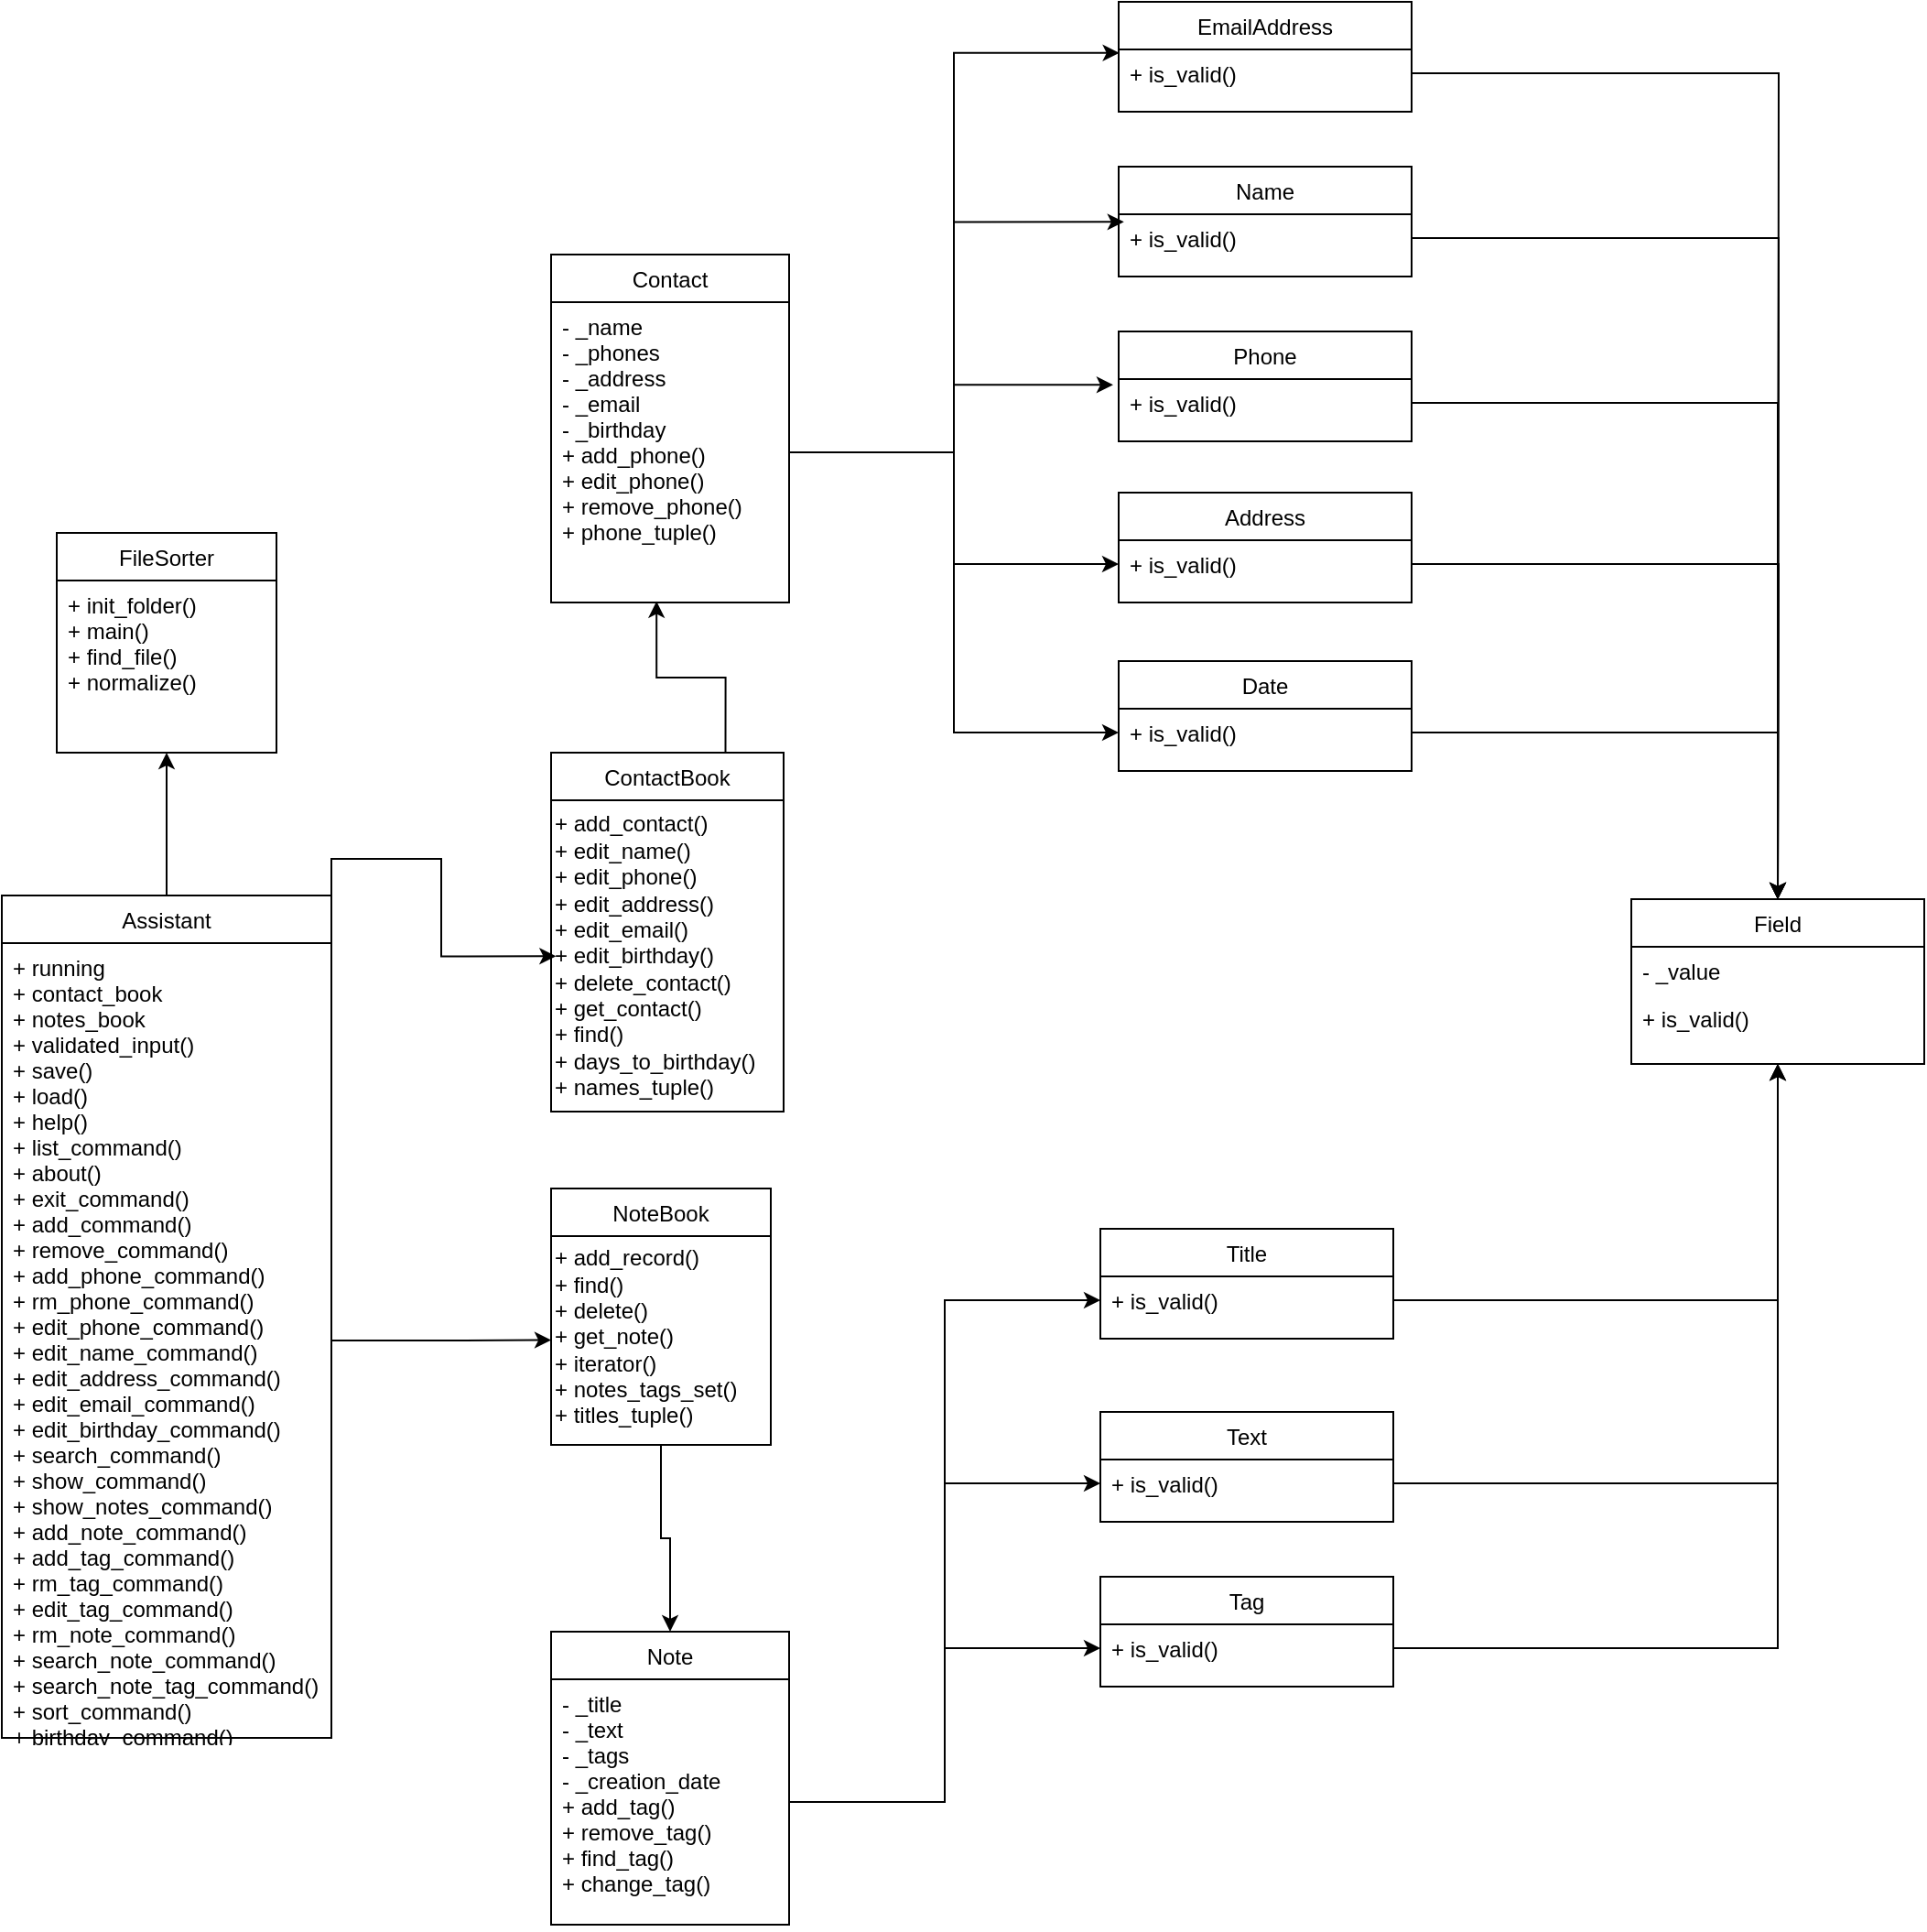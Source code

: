 <mxfile version="23.0.2" type="device">
  <diagram name="Page-1" id="e7e014a7-5840-1c2e-5031-d8a46d1fe8dd">
    <mxGraphModel dx="3077" dy="1630" grid="1" gridSize="10" guides="1" tooltips="1" connect="1" arrows="1" fold="1" page="1" pageScale="1" pageWidth="1169" pageHeight="826" background="none" math="0" shadow="0">
      <root>
        <mxCell id="0" />
        <mxCell id="1" parent="0" />
        <mxCell id="CJWO5uIFAEIvbtH7xIn5-64" style="edgeStyle=orthogonalEdgeStyle;rounded=0;orthogonalLoop=1;jettySize=auto;html=1;exitX=0.5;exitY=0;exitDx=0;exitDy=0;entryX=0.5;entryY=1;entryDx=0;entryDy=0;" edge="1" parent="1" source="CJWO5uIFAEIvbtH7xIn5-1" target="CJWO5uIFAEIvbtH7xIn5-7">
          <mxGeometry relative="1" as="geometry" />
        </mxCell>
        <mxCell id="CJWO5uIFAEIvbtH7xIn5-1" value="Assistant" style="swimlane;fontStyle=0;align=center;verticalAlign=top;childLayout=stackLayout;horizontal=1;startSize=26;horizontalStack=0;resizeParent=1;resizeLast=0;collapsible=1;marginBottom=0;rounded=0;shadow=0;strokeWidth=1;" vertex="1" parent="1">
          <mxGeometry x="-1120" y="-322" width="180" height="460" as="geometry">
            <mxRectangle x="-1120" y="-32" width="160" height="26" as="alternateBounds" />
          </mxGeometry>
        </mxCell>
        <mxCell id="CJWO5uIFAEIvbtH7xIn5-2" value="+ running&#xa;+ contact_book&#xa;+ notes_book&#xa;+ validated_input()&#xa;+ save()&#xa;+ load()&#xa;+ help()&#xa;+ list_command()&#xa;+ about()&#xa;+ exit_command()&#xa;+ add_command()&#xa;+ remove_command()&#xa;+ add_phone_command()&#xa;+ rm_phone_command()&#xa;+ edit_phone_command()&#xa;+ edit_name_command()&#xa;+ edit_address_command()&#xa;+ edit_email_command()&#xa;+ edit_birthday_command()&#xa;+ search_command()&#xa;+ show_command()&#xa;+ show_notes_command()&#xa;+ add_note_command()&#xa;+ add_tag_command()&#xa;+ rm_tag_command()&#xa;+ edit_tag_command()&#xa;+ rm_note_command()&#xa;+ search_note_command()&#xa;+ search_note_tag_command()&#xa;+ sort_command()&#xa;+ birthday_command()&#xa;+ main_loop()" style="text;align=left;verticalAlign=top;spacingLeft=4;spacingRight=4;overflow=hidden;rotatable=0;points=[[0,0.5],[1,0.5]];portConstraint=eastwest;rounded=0;shadow=0;html=0;" vertex="1" parent="CJWO5uIFAEIvbtH7xIn5-1">
          <mxGeometry y="26" width="180" height="434" as="geometry" />
        </mxCell>
        <mxCell id="CJWO5uIFAEIvbtH7xIn5-3" value="ContactBook" style="swimlane;fontStyle=0;align=center;verticalAlign=top;childLayout=stackLayout;horizontal=1;startSize=26;horizontalStack=0;resizeParent=1;resizeLast=0;collapsible=1;marginBottom=0;rounded=0;shadow=0;strokeWidth=1;" vertex="1" parent="1">
          <mxGeometry x="-820" y="-400" width="127" height="196" as="geometry">
            <mxRectangle x="550" y="140" width="160" height="26" as="alternateBounds" />
          </mxGeometry>
        </mxCell>
        <mxCell id="CJWO5uIFAEIvbtH7xIn5-4" value="+&amp;nbsp;add_contact()&lt;br&gt;+&amp;nbsp;edit_name()&lt;br&gt;+&amp;nbsp;edit_phone()&lt;br&gt;+&amp;nbsp;edit_address()&lt;br&gt;+ edit_email()&lt;br&gt;+&amp;nbsp;edit_birthday()&lt;br&gt;+&amp;nbsp;delete_contact()&lt;br&gt;+&amp;nbsp;get_contact()&lt;br&gt;+&amp;nbsp;find()&lt;br&gt;+&amp;nbsp;days_to_birthday()&lt;br&gt;+&amp;nbsp;names_tuple()" style="text;html=1;align=left;verticalAlign=middle;resizable=0;points=[];autosize=1;strokeColor=none;fillColor=none;" vertex="1" parent="CJWO5uIFAEIvbtH7xIn5-3">
          <mxGeometry y="26" width="127" height="170" as="geometry" />
        </mxCell>
        <mxCell id="CJWO5uIFAEIvbtH7xIn5-73" style="edgeStyle=orthogonalEdgeStyle;rounded=0;orthogonalLoop=1;jettySize=auto;html=1;exitX=0.5;exitY=1;exitDx=0;exitDy=0;entryX=0.5;entryY=0;entryDx=0;entryDy=0;" edge="1" parent="1" source="CJWO5uIFAEIvbtH7xIn5-5" target="CJWO5uIFAEIvbtH7xIn5-57">
          <mxGeometry relative="1" as="geometry" />
        </mxCell>
        <mxCell id="CJWO5uIFAEIvbtH7xIn5-5" value="NoteBook" style="swimlane;fontStyle=0;align=center;verticalAlign=top;childLayout=stackLayout;horizontal=1;startSize=26;horizontalStack=0;resizeParent=1;resizeLast=0;collapsible=1;marginBottom=0;rounded=0;shadow=0;strokeWidth=1;" vertex="1" parent="1">
          <mxGeometry x="-820" y="-162" width="120" height="140" as="geometry">
            <mxRectangle x="-820" y="128" width="160" height="26" as="alternateBounds" />
          </mxGeometry>
        </mxCell>
        <mxCell id="CJWO5uIFAEIvbtH7xIn5-6" value="+ add_record()&lt;br&gt;+ find()&lt;br&gt;&lt;font face=&quot;Helvetica&quot;&gt;+ delete()&lt;br&gt;&lt;/font&gt;+ get_note()&lt;br&gt;+ iterator()&lt;br&gt;&lt;span style=&quot;background-color: rgb(255, 255, 255);&quot;&gt;+ notes_tags_set()&lt;br&gt;+ titles_tuple()&lt;br&gt;&lt;/span&gt;" style="text;html=1;align=left;verticalAlign=middle;resizable=0;points=[];autosize=1;strokeColor=none;fillColor=none;" vertex="1" parent="CJWO5uIFAEIvbtH7xIn5-5">
          <mxGeometry y="26" width="120" height="110" as="geometry" />
        </mxCell>
        <mxCell id="CJWO5uIFAEIvbtH7xIn5-7" value="FileSorter" style="swimlane;fontStyle=0;align=center;verticalAlign=top;childLayout=stackLayout;horizontal=1;startSize=26;horizontalStack=0;resizeParent=1;resizeLast=0;collapsible=1;marginBottom=0;rounded=0;shadow=0;strokeWidth=1;" vertex="1" parent="1">
          <mxGeometry x="-1090" y="-520" width="120" height="120" as="geometry">
            <mxRectangle x="550" y="140" width="160" height="26" as="alternateBounds" />
          </mxGeometry>
        </mxCell>
        <mxCell id="CJWO5uIFAEIvbtH7xIn5-8" value="+ init_folder()&#xa;+ main()&#xa;+ find_file()&#xa;+ normalize()" style="text;align=left;verticalAlign=top;spacingLeft=4;spacingRight=4;overflow=hidden;rotatable=0;points=[[0,0.5],[1,0.5]];portConstraint=eastwest;rounded=0;shadow=0;html=0;" vertex="1" parent="CJWO5uIFAEIvbtH7xIn5-7">
          <mxGeometry y="26" width="120" height="84" as="geometry" />
        </mxCell>
        <mxCell id="CJWO5uIFAEIvbtH7xIn5-13" value="Contact" style="swimlane;fontStyle=0;align=center;verticalAlign=top;childLayout=stackLayout;horizontal=1;startSize=26;horizontalStack=0;resizeParent=1;resizeLast=0;collapsible=1;marginBottom=0;rounded=0;shadow=0;strokeWidth=1;" vertex="1" parent="1">
          <mxGeometry x="-820" y="-672" width="130" height="190" as="geometry">
            <mxRectangle x="150" width="160" height="26" as="alternateBounds" />
          </mxGeometry>
        </mxCell>
        <mxCell id="CJWO5uIFAEIvbtH7xIn5-14" value="- _name&#xa;- _phones&#xa;- _address&#xa;- _email&#xa;- _birthday&#xa;+ add_phone()&#xa;+ edit_phone()&#xa;+ remove_phone()&#xa;+ phone_tuple()" style="text;align=left;verticalAlign=top;spacingLeft=4;spacingRight=4;overflow=hidden;rotatable=0;points=[[0,0.5],[1,0.5]];portConstraint=eastwest;rounded=0;shadow=0;html=0;" vertex="1" parent="CJWO5uIFAEIvbtH7xIn5-13">
          <mxGeometry y="26" width="130" height="164" as="geometry" />
        </mxCell>
        <mxCell id="CJWO5uIFAEIvbtH7xIn5-17" value="Address" style="swimlane;fontStyle=0;align=center;verticalAlign=top;childLayout=stackLayout;horizontal=1;startSize=26;horizontalStack=0;resizeParent=1;resizeLast=0;collapsible=1;marginBottom=0;rounded=0;shadow=0;strokeWidth=1;" vertex="1" parent="1">
          <mxGeometry x="-510" y="-542" width="160" height="60" as="geometry">
            <mxRectangle x="550" y="140" width="160" height="26" as="alternateBounds" />
          </mxGeometry>
        </mxCell>
        <mxCell id="CJWO5uIFAEIvbtH7xIn5-88" style="edgeStyle=orthogonalEdgeStyle;rounded=0;orthogonalLoop=1;jettySize=auto;html=1;exitX=1;exitY=0.5;exitDx=0;exitDy=0;" edge="1" parent="CJWO5uIFAEIvbtH7xIn5-17" source="CJWO5uIFAEIvbtH7xIn5-18">
          <mxGeometry relative="1" as="geometry">
            <mxPoint x="360" y="222" as="targetPoint" />
          </mxGeometry>
        </mxCell>
        <mxCell id="CJWO5uIFAEIvbtH7xIn5-18" value="+ is_valid()" style="text;align=left;verticalAlign=top;spacingLeft=4;spacingRight=4;overflow=hidden;rotatable=0;points=[[0,0.5],[1,0.5]];portConstraint=eastwest;rounded=0;shadow=0;html=0;" vertex="1" parent="CJWO5uIFAEIvbtH7xIn5-17">
          <mxGeometry y="26" width="160" height="26" as="geometry" />
        </mxCell>
        <mxCell id="CJWO5uIFAEIvbtH7xIn5-19" value="Date" style="swimlane;fontStyle=0;align=center;verticalAlign=top;childLayout=stackLayout;horizontal=1;startSize=26;horizontalStack=0;resizeParent=1;resizeLast=0;collapsible=1;marginBottom=0;rounded=0;shadow=0;strokeWidth=1;" vertex="1" parent="1">
          <mxGeometry x="-510" y="-450" width="160" height="60" as="geometry">
            <mxRectangle x="550" y="140" width="160" height="26" as="alternateBounds" />
          </mxGeometry>
        </mxCell>
        <mxCell id="CJWO5uIFAEIvbtH7xIn5-20" value="+ is_valid()" style="text;align=left;verticalAlign=top;spacingLeft=4;spacingRight=4;overflow=hidden;rotatable=0;points=[[0,0.5],[1,0.5]];portConstraint=eastwest;rounded=0;shadow=0;html=0;" vertex="1" parent="CJWO5uIFAEIvbtH7xIn5-19">
          <mxGeometry y="26" width="160" height="26" as="geometry" />
        </mxCell>
        <mxCell id="CJWO5uIFAEIvbtH7xIn5-21" value="EmailAddress" style="swimlane;fontStyle=0;align=center;verticalAlign=top;childLayout=stackLayout;horizontal=1;startSize=26;horizontalStack=0;resizeParent=1;resizeLast=0;collapsible=1;marginBottom=0;rounded=0;shadow=0;strokeWidth=1;" vertex="1" parent="1">
          <mxGeometry x="-510" y="-810" width="160" height="60" as="geometry">
            <mxRectangle x="550" y="140" width="160" height="26" as="alternateBounds" />
          </mxGeometry>
        </mxCell>
        <mxCell id="CJWO5uIFAEIvbtH7xIn5-94" style="edgeStyle=orthogonalEdgeStyle;rounded=0;orthogonalLoop=1;jettySize=auto;html=1;exitX=1;exitY=0.5;exitDx=0;exitDy=0;" edge="1" parent="CJWO5uIFAEIvbtH7xIn5-21" source="CJWO5uIFAEIvbtH7xIn5-22">
          <mxGeometry relative="1" as="geometry">
            <mxPoint x="360" y="490" as="targetPoint" />
          </mxGeometry>
        </mxCell>
        <mxCell id="CJWO5uIFAEIvbtH7xIn5-22" value="+ is_valid()" style="text;align=left;verticalAlign=top;spacingLeft=4;spacingRight=4;overflow=hidden;rotatable=0;points=[[0,0.5],[1,0.5]];portConstraint=eastwest;rounded=0;shadow=0;html=0;" vertex="1" parent="CJWO5uIFAEIvbtH7xIn5-21">
          <mxGeometry y="26" width="160" height="26" as="geometry" />
        </mxCell>
        <mxCell id="CJWO5uIFAEIvbtH7xIn5-23" value="Name" style="swimlane;fontStyle=0;align=center;verticalAlign=top;childLayout=stackLayout;horizontal=1;startSize=26;horizontalStack=0;resizeParent=1;resizeLast=0;collapsible=1;marginBottom=0;rounded=0;shadow=0;strokeWidth=1;" vertex="1" parent="1">
          <mxGeometry x="-510" y="-720" width="160" height="60" as="geometry">
            <mxRectangle x="550" y="140" width="160" height="26" as="alternateBounds" />
          </mxGeometry>
        </mxCell>
        <mxCell id="CJWO5uIFAEIvbtH7xIn5-93" style="edgeStyle=orthogonalEdgeStyle;rounded=0;orthogonalLoop=1;jettySize=auto;html=1;exitX=1;exitY=0.5;exitDx=0;exitDy=0;" edge="1" parent="CJWO5uIFAEIvbtH7xIn5-23" source="CJWO5uIFAEIvbtH7xIn5-24">
          <mxGeometry relative="1" as="geometry">
            <mxPoint x="360" y="400" as="targetPoint" />
          </mxGeometry>
        </mxCell>
        <mxCell id="CJWO5uIFAEIvbtH7xIn5-24" value="+ is_valid()" style="text;align=left;verticalAlign=top;spacingLeft=4;spacingRight=4;overflow=hidden;rotatable=0;points=[[0,0.5],[1,0.5]];portConstraint=eastwest;rounded=0;shadow=0;html=0;" vertex="1" parent="CJWO5uIFAEIvbtH7xIn5-23">
          <mxGeometry y="26" width="160" height="26" as="geometry" />
        </mxCell>
        <mxCell id="CJWO5uIFAEIvbtH7xIn5-25" value="Phone" style="swimlane;fontStyle=0;align=center;verticalAlign=top;childLayout=stackLayout;horizontal=1;startSize=26;horizontalStack=0;resizeParent=1;resizeLast=0;collapsible=1;marginBottom=0;rounded=0;shadow=0;strokeWidth=1;" vertex="1" parent="1">
          <mxGeometry x="-510" y="-630" width="160" height="60" as="geometry">
            <mxRectangle x="550" y="140" width="160" height="26" as="alternateBounds" />
          </mxGeometry>
        </mxCell>
        <mxCell id="CJWO5uIFAEIvbtH7xIn5-26" value="+ is_valid()" style="text;align=left;verticalAlign=top;spacingLeft=4;spacingRight=4;overflow=hidden;rotatable=0;points=[[0,0.5],[1,0.5]];portConstraint=eastwest;rounded=0;shadow=0;html=0;" vertex="1" parent="CJWO5uIFAEIvbtH7xIn5-25">
          <mxGeometry y="26" width="160" height="26" as="geometry" />
        </mxCell>
        <mxCell id="CJWO5uIFAEIvbtH7xIn5-32" value="Field" style="swimlane;fontStyle=0;align=center;verticalAlign=top;childLayout=stackLayout;horizontal=1;startSize=26;horizontalStack=0;resizeParent=1;resizeLast=0;collapsible=1;marginBottom=0;rounded=0;shadow=0;strokeWidth=1;" vertex="1" parent="1">
          <mxGeometry x="-230" y="-320" width="160" height="90" as="geometry">
            <mxRectangle x="550" y="140" width="160" height="26" as="alternateBounds" />
          </mxGeometry>
        </mxCell>
        <mxCell id="CJWO5uIFAEIvbtH7xIn5-33" value="- _value" style="text;align=left;verticalAlign=top;spacingLeft=4;spacingRight=4;overflow=hidden;rotatable=0;points=[[0,0.5],[1,0.5]];portConstraint=eastwest;" vertex="1" parent="CJWO5uIFAEIvbtH7xIn5-32">
          <mxGeometry y="26" width="160" height="26" as="geometry" />
        </mxCell>
        <mxCell id="CJWO5uIFAEIvbtH7xIn5-34" value="+ is_valid()" style="text;align=left;verticalAlign=top;spacingLeft=4;spacingRight=4;overflow=hidden;rotatable=0;points=[[0,0.5],[1,0.5]];portConstraint=eastwest;rounded=0;shadow=0;html=0;" vertex="1" parent="CJWO5uIFAEIvbtH7xIn5-32">
          <mxGeometry y="52" width="160" height="26" as="geometry" />
        </mxCell>
        <mxCell id="CJWO5uIFAEIvbtH7xIn5-45" value="Tag" style="swimlane;fontStyle=0;align=center;verticalAlign=top;childLayout=stackLayout;horizontal=1;startSize=26;horizontalStack=0;resizeParent=1;resizeLast=0;collapsible=1;marginBottom=0;rounded=0;shadow=0;strokeWidth=1;" vertex="1" parent="1">
          <mxGeometry x="-520" y="50" width="160" height="60" as="geometry">
            <mxRectangle x="550" y="140" width="160" height="26" as="alternateBounds" />
          </mxGeometry>
        </mxCell>
        <mxCell id="CJWO5uIFAEIvbtH7xIn5-46" value="+ is_valid()" style="text;align=left;verticalAlign=top;spacingLeft=4;spacingRight=4;overflow=hidden;rotatable=0;points=[[0,0.5],[1,0.5]];portConstraint=eastwest;rounded=0;shadow=0;html=0;" vertex="1" parent="CJWO5uIFAEIvbtH7xIn5-45">
          <mxGeometry y="26" width="160" height="26" as="geometry" />
        </mxCell>
        <mxCell id="CJWO5uIFAEIvbtH7xIn5-47" value="Text" style="swimlane;fontStyle=0;align=center;verticalAlign=top;childLayout=stackLayout;horizontal=1;startSize=26;horizontalStack=0;resizeParent=1;resizeLast=0;collapsible=1;marginBottom=0;rounded=0;shadow=0;strokeWidth=1;" vertex="1" parent="1">
          <mxGeometry x="-520" y="-40" width="160" height="60" as="geometry">
            <mxRectangle x="550" y="140" width="160" height="26" as="alternateBounds" />
          </mxGeometry>
        </mxCell>
        <mxCell id="CJWO5uIFAEIvbtH7xIn5-48" value="+ is_valid()" style="text;align=left;verticalAlign=top;spacingLeft=4;spacingRight=4;overflow=hidden;rotatable=0;points=[[0,0.5],[1,0.5]];portConstraint=eastwest;rounded=0;shadow=0;html=0;" vertex="1" parent="CJWO5uIFAEIvbtH7xIn5-47">
          <mxGeometry y="26" width="160" height="26" as="geometry" />
        </mxCell>
        <mxCell id="CJWO5uIFAEIvbtH7xIn5-49" value="Title" style="swimlane;fontStyle=0;align=center;verticalAlign=top;childLayout=stackLayout;horizontal=1;startSize=26;horizontalStack=0;resizeParent=1;resizeLast=0;collapsible=1;marginBottom=0;rounded=0;shadow=0;strokeWidth=1;" vertex="1" parent="1">
          <mxGeometry x="-520" y="-140" width="160" height="60" as="geometry">
            <mxRectangle x="550" y="140" width="160" height="26" as="alternateBounds" />
          </mxGeometry>
        </mxCell>
        <mxCell id="CJWO5uIFAEIvbtH7xIn5-50" value="+ is_valid()" style="text;align=left;verticalAlign=top;spacingLeft=4;spacingRight=4;overflow=hidden;rotatable=0;points=[[0,0.5],[1,0.5]];portConstraint=eastwest;rounded=0;shadow=0;html=0;" vertex="1" parent="CJWO5uIFAEIvbtH7xIn5-49">
          <mxGeometry y="26" width="160" height="26" as="geometry" />
        </mxCell>
        <mxCell id="CJWO5uIFAEIvbtH7xIn5-57" value="Note" style="swimlane;fontStyle=0;align=center;verticalAlign=top;childLayout=stackLayout;horizontal=1;startSize=26;horizontalStack=0;resizeParent=1;resizeLast=0;collapsible=1;marginBottom=0;rounded=0;shadow=0;strokeWidth=1;" vertex="1" parent="1">
          <mxGeometry x="-820" y="80" width="130" height="160" as="geometry">
            <mxRectangle x="550" y="140" width="160" height="26" as="alternateBounds" />
          </mxGeometry>
        </mxCell>
        <mxCell id="CJWO5uIFAEIvbtH7xIn5-58" value="- _title&#xa;- _text&#xa;- _tags&#xa;- _creation_date&#xa;+ add_tag()&#xa;+ remove_tag()&#xa;+ find_tag()&#xa;+ change_tag()" style="text;align=left;verticalAlign=top;spacingLeft=4;spacingRight=4;overflow=hidden;rotatable=0;points=[[0,0.5],[1,0.5]];portConstraint=eastwest;rounded=0;shadow=0;html=0;" vertex="1" parent="CJWO5uIFAEIvbtH7xIn5-57">
          <mxGeometry y="26" width="130" height="134" as="geometry" />
        </mxCell>
        <mxCell id="CJWO5uIFAEIvbtH7xIn5-70" style="edgeStyle=orthogonalEdgeStyle;rounded=0;orthogonalLoop=1;jettySize=auto;html=1;exitX=0.75;exitY=0;exitDx=0;exitDy=0;entryX=0.443;entryY=0.996;entryDx=0;entryDy=0;entryPerimeter=0;" edge="1" parent="1" source="CJWO5uIFAEIvbtH7xIn5-3" target="CJWO5uIFAEIvbtH7xIn5-14">
          <mxGeometry relative="1" as="geometry" />
        </mxCell>
        <mxCell id="CJWO5uIFAEIvbtH7xIn5-71" style="edgeStyle=orthogonalEdgeStyle;rounded=0;orthogonalLoop=1;jettySize=auto;html=1;exitX=1;exitY=0.5;exitDx=0;exitDy=0;entryX=0;entryY=0.516;entryDx=0;entryDy=0;entryPerimeter=0;" edge="1" parent="1" source="CJWO5uIFAEIvbtH7xIn5-2" target="CJWO5uIFAEIvbtH7xIn5-6">
          <mxGeometry relative="1" as="geometry" />
        </mxCell>
        <mxCell id="CJWO5uIFAEIvbtH7xIn5-75" style="edgeStyle=orthogonalEdgeStyle;rounded=0;orthogonalLoop=1;jettySize=auto;html=1;exitX=1;exitY=0.5;exitDx=0;exitDy=0;entryX=0;entryY=0.5;entryDx=0;entryDy=0;" edge="1" parent="1" source="CJWO5uIFAEIvbtH7xIn5-58" target="CJWO5uIFAEIvbtH7xIn5-50">
          <mxGeometry relative="1" as="geometry" />
        </mxCell>
        <mxCell id="CJWO5uIFAEIvbtH7xIn5-76" style="edgeStyle=orthogonalEdgeStyle;rounded=0;orthogonalLoop=1;jettySize=auto;html=1;exitX=1;exitY=0.5;exitDx=0;exitDy=0;entryX=0;entryY=0.5;entryDx=0;entryDy=0;" edge="1" parent="1" source="CJWO5uIFAEIvbtH7xIn5-58" target="CJWO5uIFAEIvbtH7xIn5-48">
          <mxGeometry relative="1" as="geometry" />
        </mxCell>
        <mxCell id="CJWO5uIFAEIvbtH7xIn5-77" style="edgeStyle=orthogonalEdgeStyle;rounded=0;orthogonalLoop=1;jettySize=auto;html=1;exitX=1;exitY=0.5;exitDx=0;exitDy=0;entryX=0;entryY=0.5;entryDx=0;entryDy=0;" edge="1" parent="1" source="CJWO5uIFAEIvbtH7xIn5-58" target="CJWO5uIFAEIvbtH7xIn5-46">
          <mxGeometry relative="1" as="geometry" />
        </mxCell>
        <mxCell id="CJWO5uIFAEIvbtH7xIn5-78" style="edgeStyle=orthogonalEdgeStyle;rounded=0;orthogonalLoop=1;jettySize=auto;html=1;exitX=1;exitY=0.5;exitDx=0;exitDy=0;entryX=0.5;entryY=1;entryDx=0;entryDy=0;" edge="1" parent="1" source="CJWO5uIFAEIvbtH7xIn5-50" target="CJWO5uIFAEIvbtH7xIn5-32">
          <mxGeometry relative="1" as="geometry" />
        </mxCell>
        <mxCell id="CJWO5uIFAEIvbtH7xIn5-79" style="edgeStyle=orthogonalEdgeStyle;rounded=0;orthogonalLoop=1;jettySize=auto;html=1;exitX=1;exitY=0.5;exitDx=0;exitDy=0;entryX=0.5;entryY=1;entryDx=0;entryDy=0;" edge="1" parent="1" source="CJWO5uIFAEIvbtH7xIn5-48" target="CJWO5uIFAEIvbtH7xIn5-32">
          <mxGeometry relative="1" as="geometry" />
        </mxCell>
        <mxCell id="CJWO5uIFAEIvbtH7xIn5-80" style="edgeStyle=orthogonalEdgeStyle;rounded=0;orthogonalLoop=1;jettySize=auto;html=1;exitX=1;exitY=0.5;exitDx=0;exitDy=0;entryX=0.5;entryY=1;entryDx=0;entryDy=0;" edge="1" parent="1" source="CJWO5uIFAEIvbtH7xIn5-46" target="CJWO5uIFAEIvbtH7xIn5-32">
          <mxGeometry relative="1" as="geometry" />
        </mxCell>
        <mxCell id="CJWO5uIFAEIvbtH7xIn5-81" style="edgeStyle=orthogonalEdgeStyle;rounded=0;orthogonalLoop=1;jettySize=auto;html=1;exitX=1;exitY=0.5;exitDx=0;exitDy=0;entryX=0.002;entryY=0.074;entryDx=0;entryDy=0;entryPerimeter=0;" edge="1" parent="1" source="CJWO5uIFAEIvbtH7xIn5-14" target="CJWO5uIFAEIvbtH7xIn5-22">
          <mxGeometry relative="1" as="geometry" />
        </mxCell>
        <mxCell id="CJWO5uIFAEIvbtH7xIn5-82" style="edgeStyle=orthogonalEdgeStyle;rounded=0;orthogonalLoop=1;jettySize=auto;html=1;exitX=1;exitY=0.5;exitDx=0;exitDy=0;entryX=0.018;entryY=0.161;entryDx=0;entryDy=0;entryPerimeter=0;" edge="1" parent="1" source="CJWO5uIFAEIvbtH7xIn5-14" target="CJWO5uIFAEIvbtH7xIn5-24">
          <mxGeometry relative="1" as="geometry" />
        </mxCell>
        <mxCell id="CJWO5uIFAEIvbtH7xIn5-83" style="edgeStyle=orthogonalEdgeStyle;rounded=0;orthogonalLoop=1;jettySize=auto;html=1;exitX=1;exitY=0.5;exitDx=0;exitDy=0;entryX=-0.019;entryY=0.12;entryDx=0;entryDy=0;entryPerimeter=0;" edge="1" parent="1" source="CJWO5uIFAEIvbtH7xIn5-14" target="CJWO5uIFAEIvbtH7xIn5-26">
          <mxGeometry relative="1" as="geometry" />
        </mxCell>
        <mxCell id="CJWO5uIFAEIvbtH7xIn5-84" style="edgeStyle=orthogonalEdgeStyle;rounded=0;orthogonalLoop=1;jettySize=auto;html=1;exitX=1;exitY=0.5;exitDx=0;exitDy=0;entryX=0;entryY=0.5;entryDx=0;entryDy=0;" edge="1" parent="1" source="CJWO5uIFAEIvbtH7xIn5-14" target="CJWO5uIFAEIvbtH7xIn5-18">
          <mxGeometry relative="1" as="geometry" />
        </mxCell>
        <mxCell id="CJWO5uIFAEIvbtH7xIn5-85" style="edgeStyle=orthogonalEdgeStyle;rounded=0;orthogonalLoop=1;jettySize=auto;html=1;exitX=1;exitY=0.5;exitDx=0;exitDy=0;entryX=0;entryY=0.5;entryDx=0;entryDy=0;" edge="1" parent="1" source="CJWO5uIFAEIvbtH7xIn5-14" target="CJWO5uIFAEIvbtH7xIn5-20">
          <mxGeometry relative="1" as="geometry" />
        </mxCell>
        <mxCell id="CJWO5uIFAEIvbtH7xIn5-91" style="edgeStyle=orthogonalEdgeStyle;rounded=0;orthogonalLoop=1;jettySize=auto;html=1;exitX=1;exitY=0.5;exitDx=0;exitDy=0;entryX=0.5;entryY=0;entryDx=0;entryDy=0;" edge="1" parent="1" source="CJWO5uIFAEIvbtH7xIn5-20" target="CJWO5uIFAEIvbtH7xIn5-32">
          <mxGeometry relative="1" as="geometry" />
        </mxCell>
        <mxCell id="CJWO5uIFAEIvbtH7xIn5-92" style="edgeStyle=orthogonalEdgeStyle;rounded=0;orthogonalLoop=1;jettySize=auto;html=1;exitX=1;exitY=0.5;exitDx=0;exitDy=0;entryX=0.5;entryY=0;entryDx=0;entryDy=0;" edge="1" parent="1" source="CJWO5uIFAEIvbtH7xIn5-26" target="CJWO5uIFAEIvbtH7xIn5-32">
          <mxGeometry relative="1" as="geometry" />
        </mxCell>
        <mxCell id="CJWO5uIFAEIvbtH7xIn5-95" style="edgeStyle=orthogonalEdgeStyle;rounded=0;orthogonalLoop=1;jettySize=auto;html=1;exitX=1;exitY=0;exitDx=0;exitDy=0;entryX=0.021;entryY=0.501;entryDx=0;entryDy=0;entryPerimeter=0;" edge="1" parent="1" source="CJWO5uIFAEIvbtH7xIn5-1" target="CJWO5uIFAEIvbtH7xIn5-4">
          <mxGeometry relative="1" as="geometry" />
        </mxCell>
      </root>
    </mxGraphModel>
  </diagram>
</mxfile>
